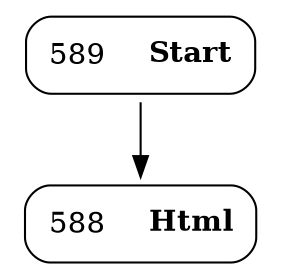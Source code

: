 digraph ast {
node [shape=none];
588 [label=<<TABLE border='1' cellspacing='0' cellpadding='10' style='rounded' ><TR><TD border='0'>588</TD><TD border='0'><B>Html</B></TD></TR></TABLE>>];
589 [label=<<TABLE border='1' cellspacing='0' cellpadding='10' style='rounded' ><TR><TD border='0'>589</TD><TD border='0'><B>Start</B></TD></TR></TABLE>>];
589 -> 588 [weight=2];
}
